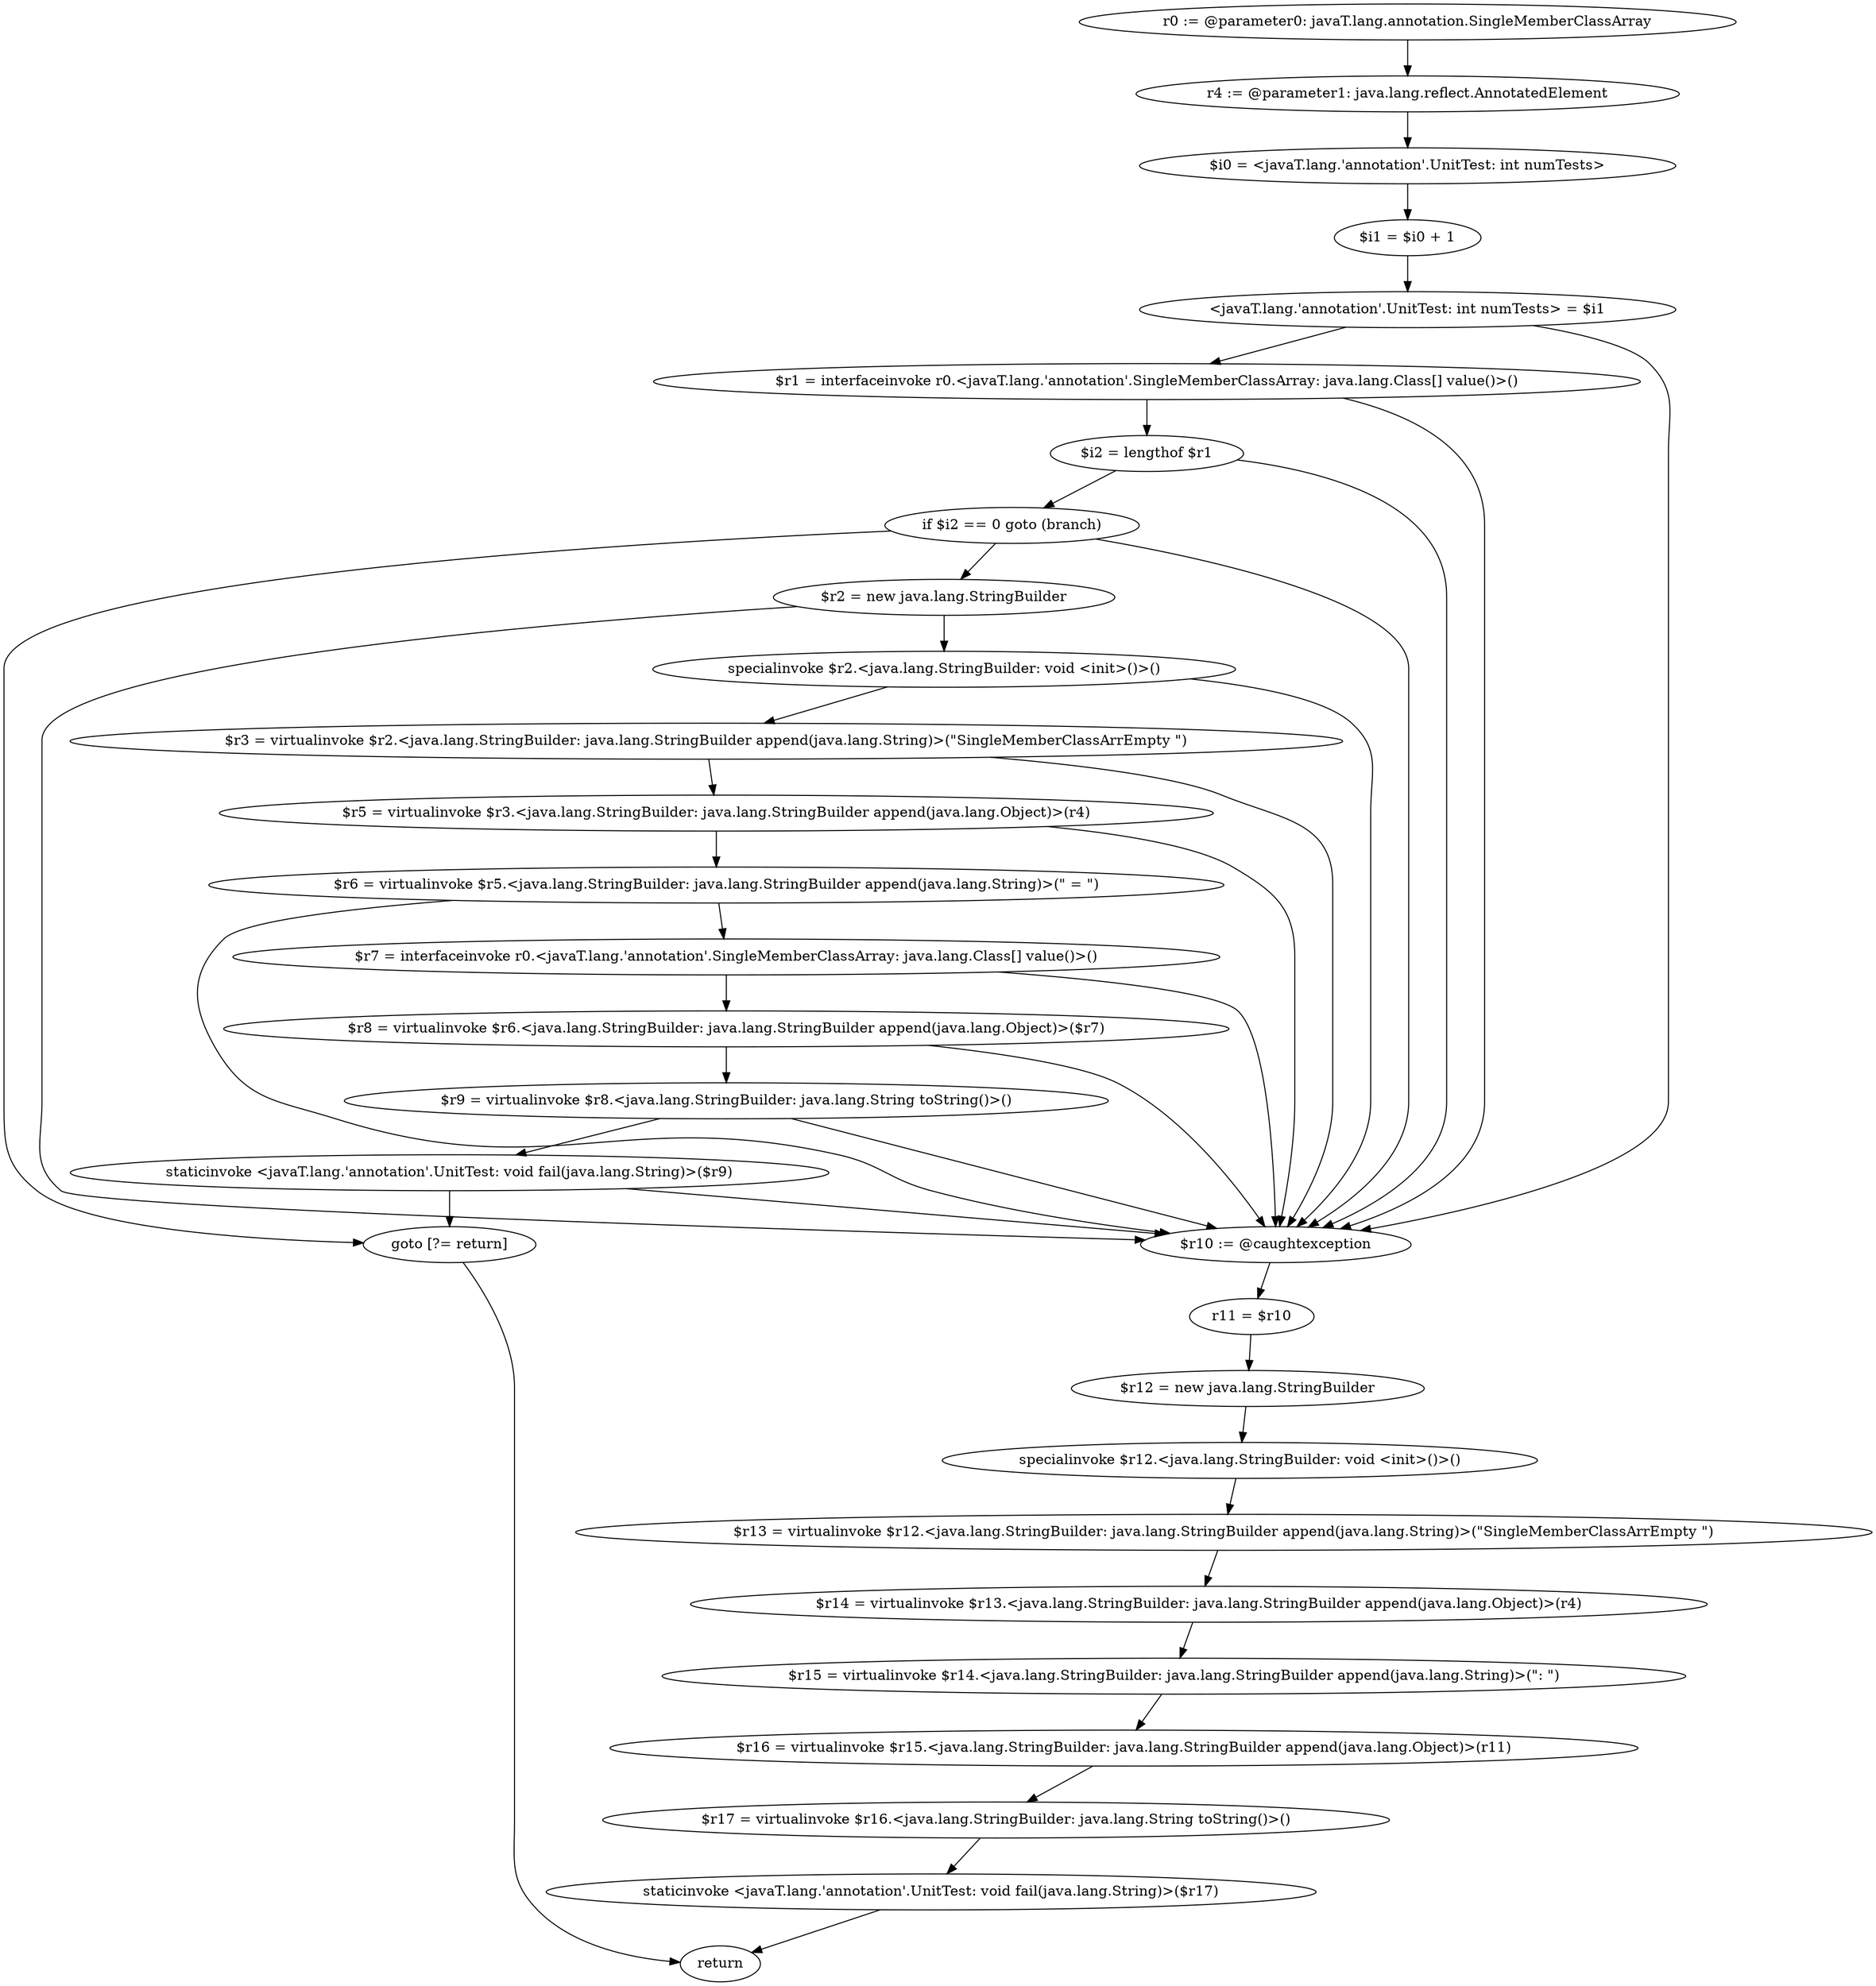 digraph "unitGraph" {
    "r0 := @parameter0: javaT.lang.annotation.SingleMemberClassArray"
    "r4 := @parameter1: java.lang.reflect.AnnotatedElement"
    "$i0 = <javaT.lang.'annotation'.UnitTest: int numTests>"
    "$i1 = $i0 + 1"
    "<javaT.lang.'annotation'.UnitTest: int numTests> = $i1"
    "$r1 = interfaceinvoke r0.<javaT.lang.'annotation'.SingleMemberClassArray: java.lang.Class[] value()>()"
    "$i2 = lengthof $r1"
    "if $i2 == 0 goto (branch)"
    "$r2 = new java.lang.StringBuilder"
    "specialinvoke $r2.<java.lang.StringBuilder: void <init>()>()"
    "$r3 = virtualinvoke $r2.<java.lang.StringBuilder: java.lang.StringBuilder append(java.lang.String)>(\"SingleMemberClassArrEmpty \")"
    "$r5 = virtualinvoke $r3.<java.lang.StringBuilder: java.lang.StringBuilder append(java.lang.Object)>(r4)"
    "$r6 = virtualinvoke $r5.<java.lang.StringBuilder: java.lang.StringBuilder append(java.lang.String)>(\" = \")"
    "$r7 = interfaceinvoke r0.<javaT.lang.'annotation'.SingleMemberClassArray: java.lang.Class[] value()>()"
    "$r8 = virtualinvoke $r6.<java.lang.StringBuilder: java.lang.StringBuilder append(java.lang.Object)>($r7)"
    "$r9 = virtualinvoke $r8.<java.lang.StringBuilder: java.lang.String toString()>()"
    "staticinvoke <javaT.lang.'annotation'.UnitTest: void fail(java.lang.String)>($r9)"
    "goto [?= return]"
    "$r10 := @caughtexception"
    "r11 = $r10"
    "$r12 = new java.lang.StringBuilder"
    "specialinvoke $r12.<java.lang.StringBuilder: void <init>()>()"
    "$r13 = virtualinvoke $r12.<java.lang.StringBuilder: java.lang.StringBuilder append(java.lang.String)>(\"SingleMemberClassArrEmpty \")"
    "$r14 = virtualinvoke $r13.<java.lang.StringBuilder: java.lang.StringBuilder append(java.lang.Object)>(r4)"
    "$r15 = virtualinvoke $r14.<java.lang.StringBuilder: java.lang.StringBuilder append(java.lang.String)>(\": \")"
    "$r16 = virtualinvoke $r15.<java.lang.StringBuilder: java.lang.StringBuilder append(java.lang.Object)>(r11)"
    "$r17 = virtualinvoke $r16.<java.lang.StringBuilder: java.lang.String toString()>()"
    "staticinvoke <javaT.lang.'annotation'.UnitTest: void fail(java.lang.String)>($r17)"
    "return"
    "r0 := @parameter0: javaT.lang.annotation.SingleMemberClassArray"->"r4 := @parameter1: java.lang.reflect.AnnotatedElement";
    "r4 := @parameter1: java.lang.reflect.AnnotatedElement"->"$i0 = <javaT.lang.'annotation'.UnitTest: int numTests>";
    "$i0 = <javaT.lang.'annotation'.UnitTest: int numTests>"->"$i1 = $i0 + 1";
    "$i1 = $i0 + 1"->"<javaT.lang.'annotation'.UnitTest: int numTests> = $i1";
    "<javaT.lang.'annotation'.UnitTest: int numTests> = $i1"->"$r1 = interfaceinvoke r0.<javaT.lang.'annotation'.SingleMemberClassArray: java.lang.Class[] value()>()";
    "<javaT.lang.'annotation'.UnitTest: int numTests> = $i1"->"$r10 := @caughtexception";
    "$r1 = interfaceinvoke r0.<javaT.lang.'annotation'.SingleMemberClassArray: java.lang.Class[] value()>()"->"$i2 = lengthof $r1";
    "$r1 = interfaceinvoke r0.<javaT.lang.'annotation'.SingleMemberClassArray: java.lang.Class[] value()>()"->"$r10 := @caughtexception";
    "$i2 = lengthof $r1"->"if $i2 == 0 goto (branch)";
    "$i2 = lengthof $r1"->"$r10 := @caughtexception";
    "if $i2 == 0 goto (branch)"->"$r2 = new java.lang.StringBuilder";
    "if $i2 == 0 goto (branch)"->"goto [?= return]";
    "if $i2 == 0 goto (branch)"->"$r10 := @caughtexception";
    "$r2 = new java.lang.StringBuilder"->"specialinvoke $r2.<java.lang.StringBuilder: void <init>()>()";
    "$r2 = new java.lang.StringBuilder"->"$r10 := @caughtexception";
    "specialinvoke $r2.<java.lang.StringBuilder: void <init>()>()"->"$r3 = virtualinvoke $r2.<java.lang.StringBuilder: java.lang.StringBuilder append(java.lang.String)>(\"SingleMemberClassArrEmpty \")";
    "specialinvoke $r2.<java.lang.StringBuilder: void <init>()>()"->"$r10 := @caughtexception";
    "$r3 = virtualinvoke $r2.<java.lang.StringBuilder: java.lang.StringBuilder append(java.lang.String)>(\"SingleMemberClassArrEmpty \")"->"$r5 = virtualinvoke $r3.<java.lang.StringBuilder: java.lang.StringBuilder append(java.lang.Object)>(r4)";
    "$r3 = virtualinvoke $r2.<java.lang.StringBuilder: java.lang.StringBuilder append(java.lang.String)>(\"SingleMemberClassArrEmpty \")"->"$r10 := @caughtexception";
    "$r5 = virtualinvoke $r3.<java.lang.StringBuilder: java.lang.StringBuilder append(java.lang.Object)>(r4)"->"$r6 = virtualinvoke $r5.<java.lang.StringBuilder: java.lang.StringBuilder append(java.lang.String)>(\" = \")";
    "$r5 = virtualinvoke $r3.<java.lang.StringBuilder: java.lang.StringBuilder append(java.lang.Object)>(r4)"->"$r10 := @caughtexception";
    "$r6 = virtualinvoke $r5.<java.lang.StringBuilder: java.lang.StringBuilder append(java.lang.String)>(\" = \")"->"$r7 = interfaceinvoke r0.<javaT.lang.'annotation'.SingleMemberClassArray: java.lang.Class[] value()>()";
    "$r6 = virtualinvoke $r5.<java.lang.StringBuilder: java.lang.StringBuilder append(java.lang.String)>(\" = \")"->"$r10 := @caughtexception";
    "$r7 = interfaceinvoke r0.<javaT.lang.'annotation'.SingleMemberClassArray: java.lang.Class[] value()>()"->"$r8 = virtualinvoke $r6.<java.lang.StringBuilder: java.lang.StringBuilder append(java.lang.Object)>($r7)";
    "$r7 = interfaceinvoke r0.<javaT.lang.'annotation'.SingleMemberClassArray: java.lang.Class[] value()>()"->"$r10 := @caughtexception";
    "$r8 = virtualinvoke $r6.<java.lang.StringBuilder: java.lang.StringBuilder append(java.lang.Object)>($r7)"->"$r9 = virtualinvoke $r8.<java.lang.StringBuilder: java.lang.String toString()>()";
    "$r8 = virtualinvoke $r6.<java.lang.StringBuilder: java.lang.StringBuilder append(java.lang.Object)>($r7)"->"$r10 := @caughtexception";
    "$r9 = virtualinvoke $r8.<java.lang.StringBuilder: java.lang.String toString()>()"->"staticinvoke <javaT.lang.'annotation'.UnitTest: void fail(java.lang.String)>($r9)";
    "$r9 = virtualinvoke $r8.<java.lang.StringBuilder: java.lang.String toString()>()"->"$r10 := @caughtexception";
    "staticinvoke <javaT.lang.'annotation'.UnitTest: void fail(java.lang.String)>($r9)"->"goto [?= return]";
    "staticinvoke <javaT.lang.'annotation'.UnitTest: void fail(java.lang.String)>($r9)"->"$r10 := @caughtexception";
    "goto [?= return]"->"return";
    "$r10 := @caughtexception"->"r11 = $r10";
    "r11 = $r10"->"$r12 = new java.lang.StringBuilder";
    "$r12 = new java.lang.StringBuilder"->"specialinvoke $r12.<java.lang.StringBuilder: void <init>()>()";
    "specialinvoke $r12.<java.lang.StringBuilder: void <init>()>()"->"$r13 = virtualinvoke $r12.<java.lang.StringBuilder: java.lang.StringBuilder append(java.lang.String)>(\"SingleMemberClassArrEmpty \")";
    "$r13 = virtualinvoke $r12.<java.lang.StringBuilder: java.lang.StringBuilder append(java.lang.String)>(\"SingleMemberClassArrEmpty \")"->"$r14 = virtualinvoke $r13.<java.lang.StringBuilder: java.lang.StringBuilder append(java.lang.Object)>(r4)";
    "$r14 = virtualinvoke $r13.<java.lang.StringBuilder: java.lang.StringBuilder append(java.lang.Object)>(r4)"->"$r15 = virtualinvoke $r14.<java.lang.StringBuilder: java.lang.StringBuilder append(java.lang.String)>(\": \")";
    "$r15 = virtualinvoke $r14.<java.lang.StringBuilder: java.lang.StringBuilder append(java.lang.String)>(\": \")"->"$r16 = virtualinvoke $r15.<java.lang.StringBuilder: java.lang.StringBuilder append(java.lang.Object)>(r11)";
    "$r16 = virtualinvoke $r15.<java.lang.StringBuilder: java.lang.StringBuilder append(java.lang.Object)>(r11)"->"$r17 = virtualinvoke $r16.<java.lang.StringBuilder: java.lang.String toString()>()";
    "$r17 = virtualinvoke $r16.<java.lang.StringBuilder: java.lang.String toString()>()"->"staticinvoke <javaT.lang.'annotation'.UnitTest: void fail(java.lang.String)>($r17)";
    "staticinvoke <javaT.lang.'annotation'.UnitTest: void fail(java.lang.String)>($r17)"->"return";
}
